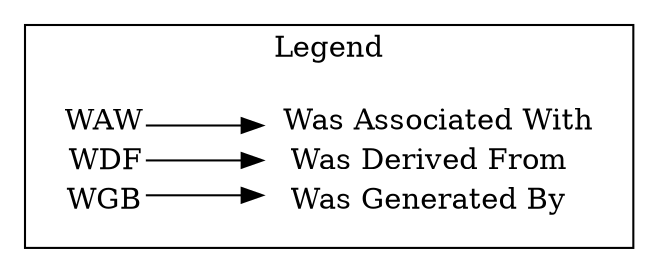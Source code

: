 
digraph {
  rankdir=LR
  node [shape=plaintext]
  graph [splines=ortho]
  subgraph cluster_01 { 
    label = "Legend";
    key [
     label=<<table border="0" cellpadding="1" cellspacing="2" cellborder="">
      <tr><td align="right" port="i1">WAW</td></tr>
      <tr><td align="right" port="i2">WDF</td></tr>
      <tr><td align="right" port="i3">WGB</td></tr>
      </table>>]
    key2 [
        label=<<table border="0" cellpadding="1" cellspacing="2" cellborder="">
      <tr><td port="i1">&nbsp;&nbsp;Was Associated With</td></tr>
      <tr><td port="i2">Was Derived From</td></tr>
      <tr><td port="i3">Was Generated By</td></tr>
      </table>>]
    key:i1:e -> key2:i1:w [color=black]
    key:i2:e -> key2:i2:w [color=black]
    key:i3:e -> key2:i3:w [color=black]
    
  }
}
